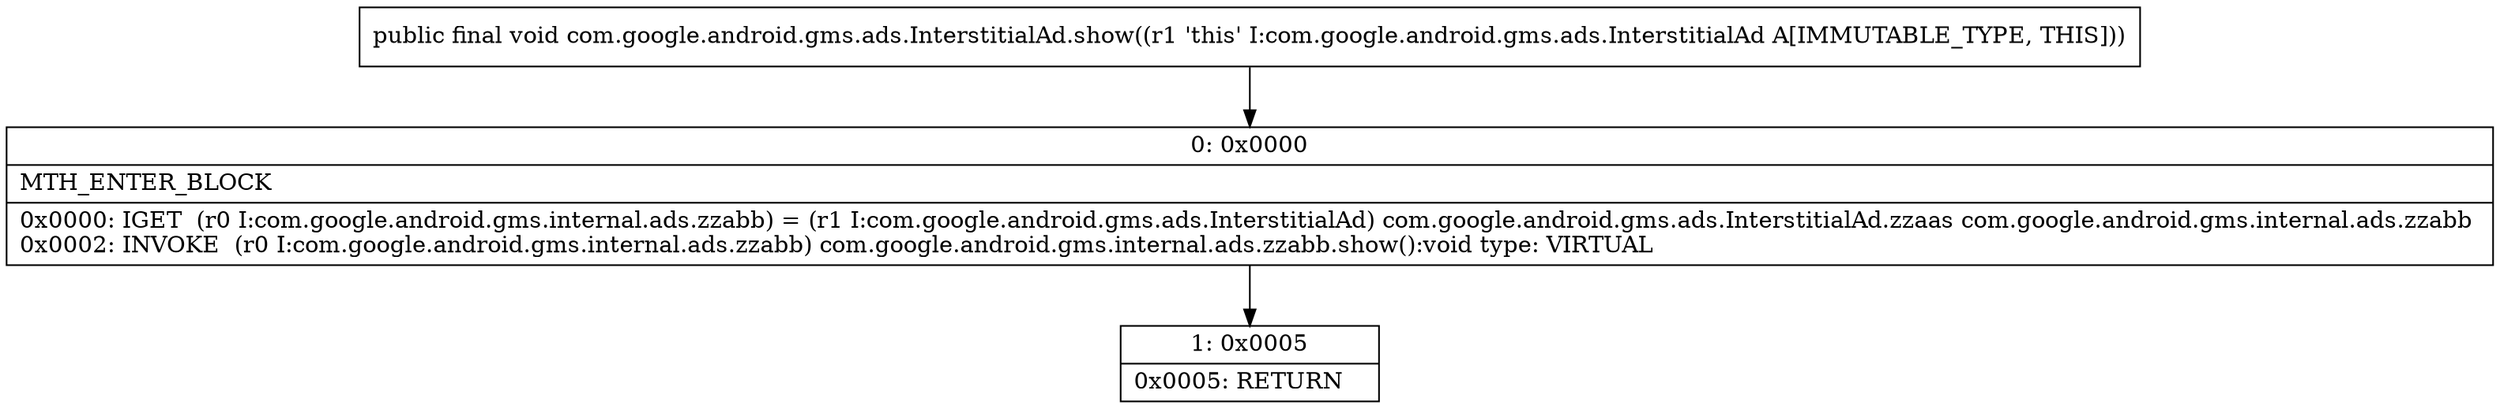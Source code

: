 digraph "CFG forcom.google.android.gms.ads.InterstitialAd.show()V" {
Node_0 [shape=record,label="{0\:\ 0x0000|MTH_ENTER_BLOCK\l|0x0000: IGET  (r0 I:com.google.android.gms.internal.ads.zzabb) = (r1 I:com.google.android.gms.ads.InterstitialAd) com.google.android.gms.ads.InterstitialAd.zzaas com.google.android.gms.internal.ads.zzabb \l0x0002: INVOKE  (r0 I:com.google.android.gms.internal.ads.zzabb) com.google.android.gms.internal.ads.zzabb.show():void type: VIRTUAL \l}"];
Node_1 [shape=record,label="{1\:\ 0x0005|0x0005: RETURN   \l}"];
MethodNode[shape=record,label="{public final void com.google.android.gms.ads.InterstitialAd.show((r1 'this' I:com.google.android.gms.ads.InterstitialAd A[IMMUTABLE_TYPE, THIS])) }"];
MethodNode -> Node_0;
Node_0 -> Node_1;
}

